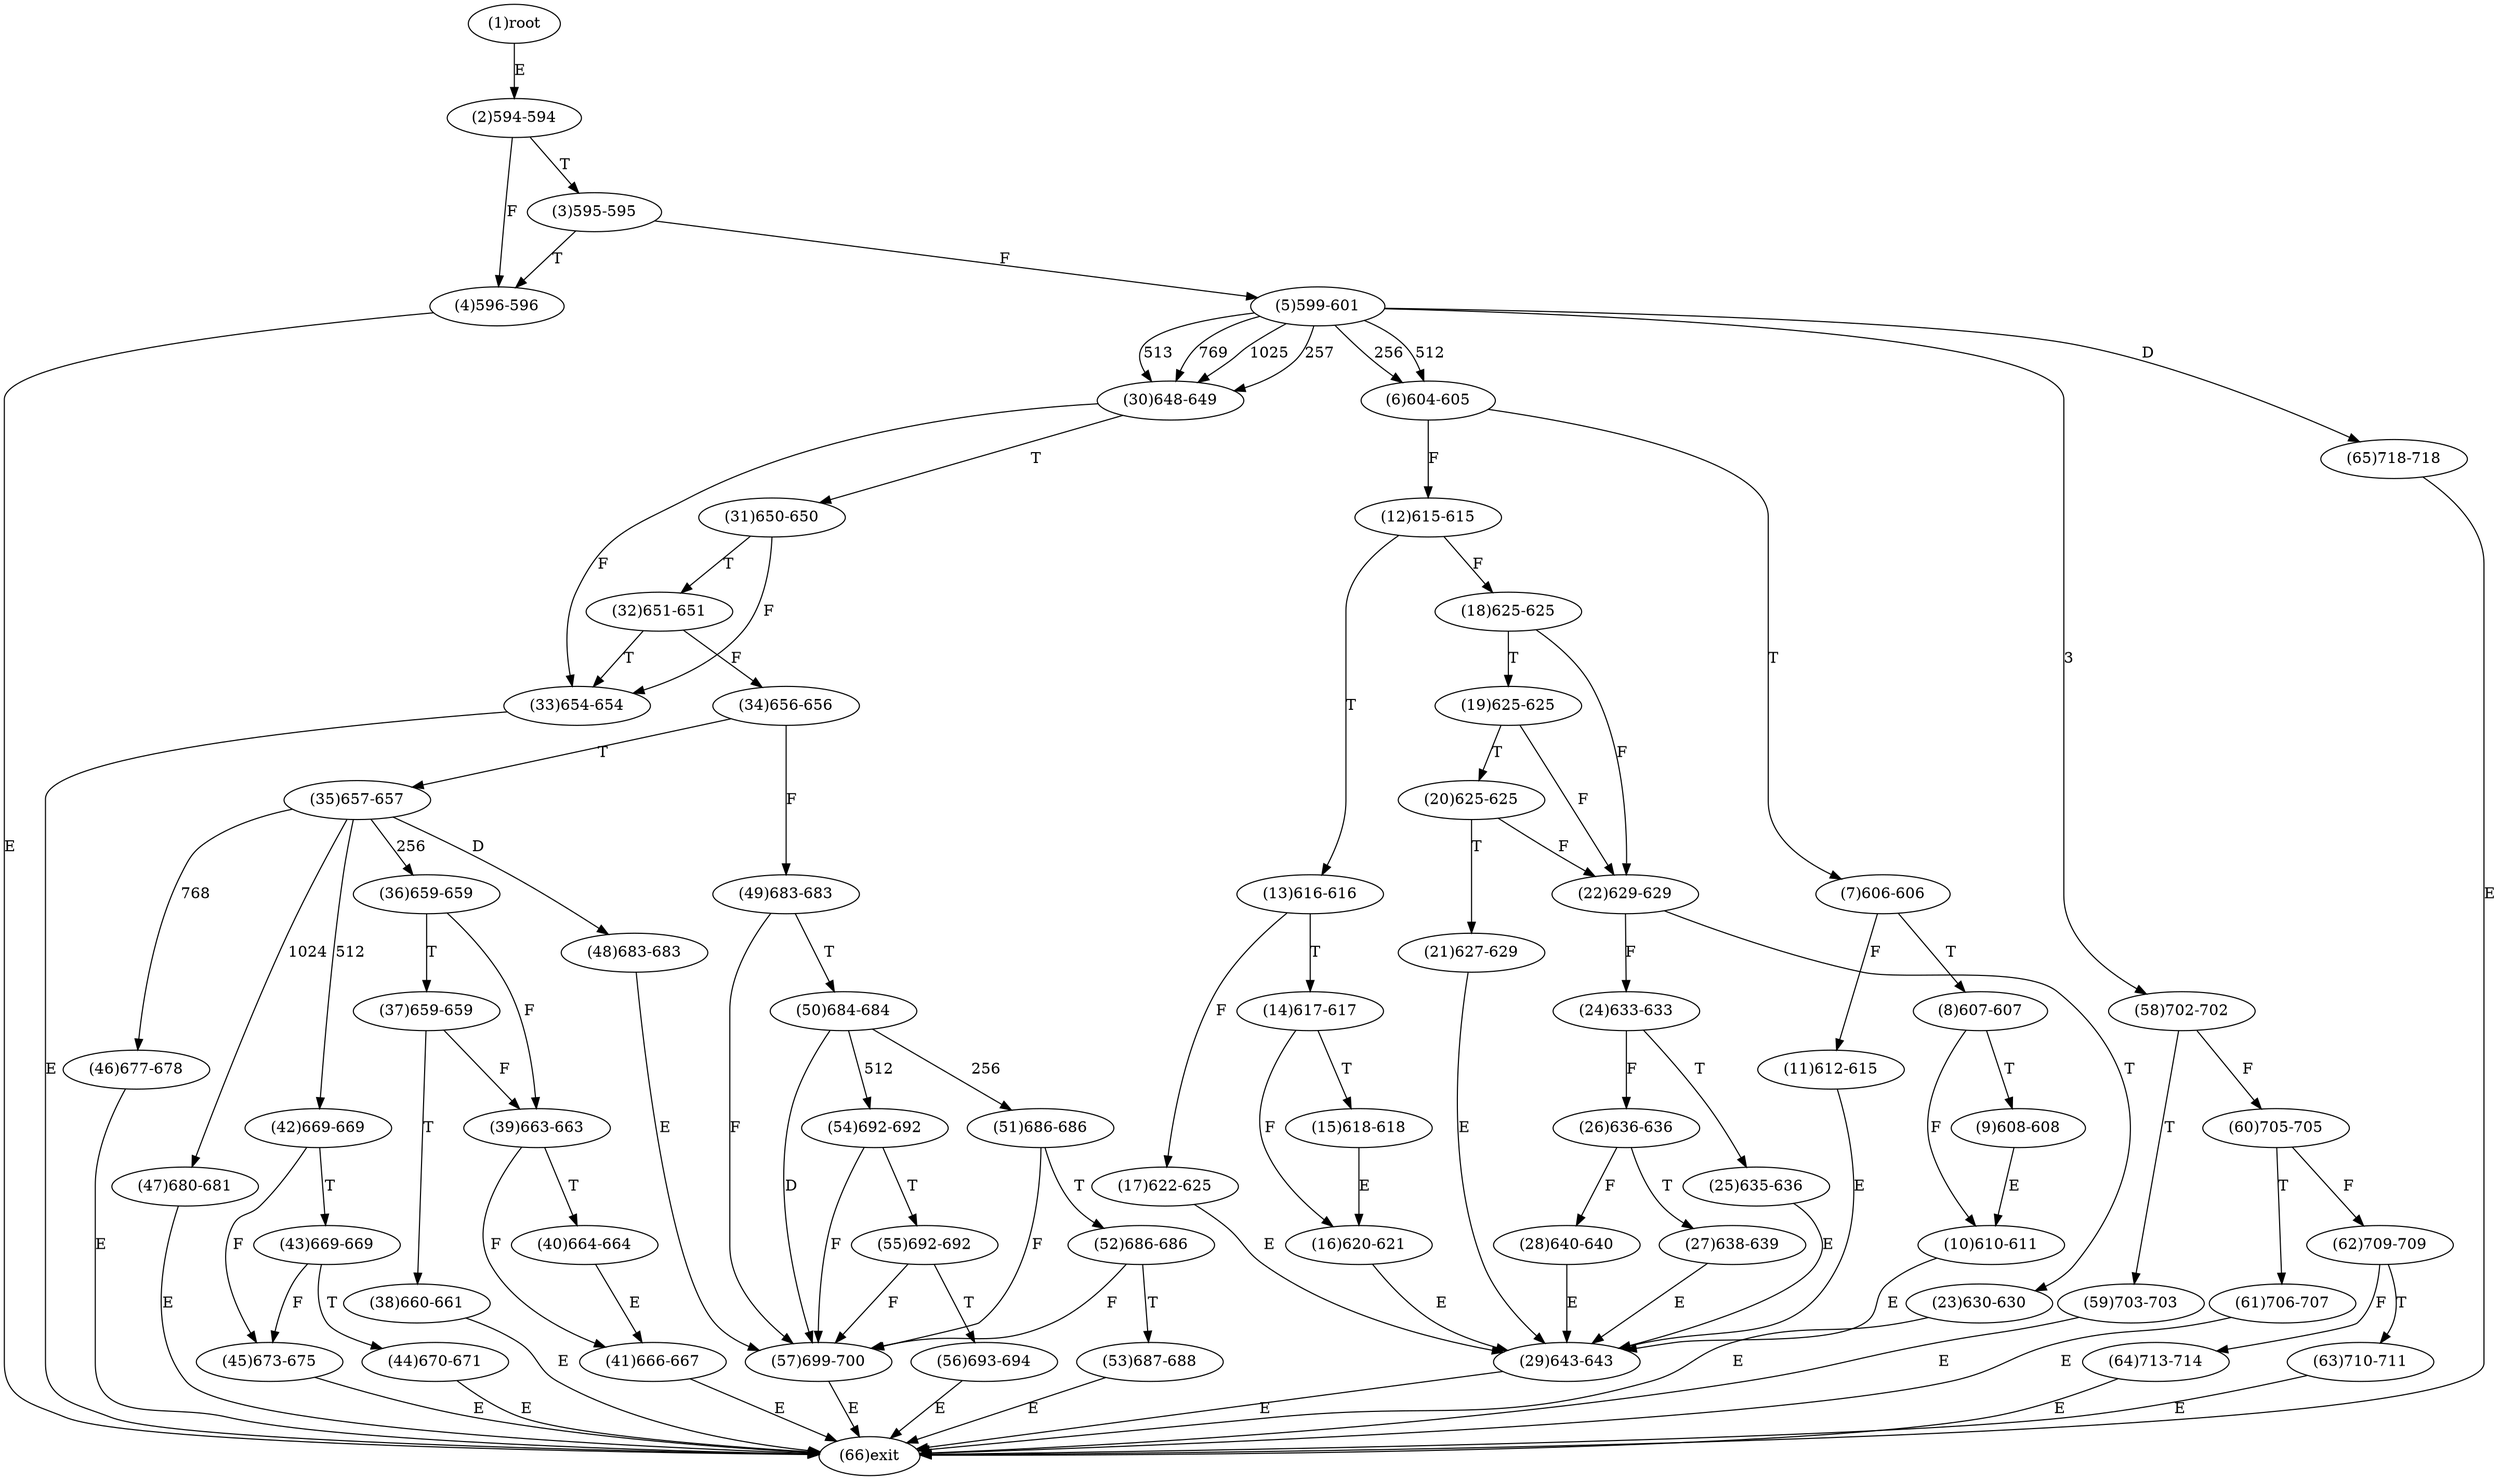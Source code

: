 digraph "" { 
1[ label="(1)root"];
2[ label="(2)594-594"];
3[ label="(3)595-595"];
4[ label="(4)596-596"];
5[ label="(5)599-601"];
6[ label="(6)604-605"];
7[ label="(7)606-606"];
8[ label="(8)607-607"];
9[ label="(9)608-608"];
10[ label="(10)610-611"];
11[ label="(11)612-615"];
12[ label="(12)615-615"];
13[ label="(13)616-616"];
14[ label="(14)617-617"];
15[ label="(15)618-618"];
17[ label="(17)622-625"];
16[ label="(16)620-621"];
19[ label="(19)625-625"];
18[ label="(18)625-625"];
21[ label="(21)627-629"];
20[ label="(20)625-625"];
23[ label="(23)630-630"];
22[ label="(22)629-629"];
25[ label="(25)635-636"];
24[ label="(24)633-633"];
27[ label="(27)638-639"];
26[ label="(26)636-636"];
29[ label="(29)643-643"];
28[ label="(28)640-640"];
31[ label="(31)650-650"];
30[ label="(30)648-649"];
34[ label="(34)656-656"];
35[ label="(35)657-657"];
32[ label="(32)651-651"];
33[ label="(33)654-654"];
38[ label="(38)660-661"];
39[ label="(39)663-663"];
36[ label="(36)659-659"];
37[ label="(37)659-659"];
42[ label="(42)669-669"];
43[ label="(43)669-669"];
40[ label="(40)664-664"];
41[ label="(41)666-667"];
46[ label="(46)677-678"];
47[ label="(47)680-681"];
44[ label="(44)670-671"];
45[ label="(45)673-675"];
51[ label="(51)686-686"];
50[ label="(50)684-684"];
49[ label="(49)683-683"];
48[ label="(48)683-683"];
55[ label="(55)692-692"];
54[ label="(54)692-692"];
53[ label="(53)687-688"];
52[ label="(52)686-686"];
59[ label="(59)703-703"];
58[ label="(58)702-702"];
57[ label="(57)699-700"];
56[ label="(56)693-694"];
63[ label="(63)710-711"];
62[ label="(62)709-709"];
61[ label="(61)706-707"];
60[ label="(60)705-705"];
64[ label="(64)713-714"];
65[ label="(65)718-718"];
66[ label="(66)exit"];
1->2[ label="E"];
2->4[ label="F"];
2->3[ label="T"];
3->5[ label="F"];
3->4[ label="T"];
4->66[ label="E"];
5->58[ label="3"];
5->6[ label="256"];
5->30[ label="257"];
5->6[ label="512"];
5->30[ label="513"];
5->30[ label="769"];
5->30[ label="1025"];
5->65[ label="D"];
6->12[ label="F"];
6->7[ label="T"];
7->11[ label="F"];
7->8[ label="T"];
8->10[ label="F"];
8->9[ label="T"];
9->10[ label="E"];
10->29[ label="E"];
11->29[ label="E"];
12->18[ label="F"];
12->13[ label="T"];
13->17[ label="F"];
13->14[ label="T"];
14->16[ label="F"];
14->15[ label="T"];
15->16[ label="E"];
16->29[ label="E"];
17->29[ label="E"];
18->22[ label="F"];
18->19[ label="T"];
19->22[ label="F"];
19->20[ label="T"];
20->22[ label="F"];
20->21[ label="T"];
21->29[ label="E"];
22->24[ label="F"];
22->23[ label="T"];
23->66[ label="E"];
24->26[ label="F"];
24->25[ label="T"];
25->29[ label="E"];
26->28[ label="F"];
26->27[ label="T"];
27->29[ label="E"];
28->29[ label="E"];
29->66[ label="E"];
30->33[ label="F"];
30->31[ label="T"];
31->33[ label="F"];
31->32[ label="T"];
32->34[ label="F"];
32->33[ label="T"];
33->66[ label="E"];
34->49[ label="F"];
34->35[ label="T"];
35->36[ label="256"];
35->42[ label="512"];
35->46[ label="768"];
35->47[ label="1024"];
35->48[ label="D"];
36->39[ label="F"];
36->37[ label="T"];
37->39[ label="F"];
37->38[ label="T"];
38->66[ label="E"];
39->41[ label="F"];
39->40[ label="T"];
40->41[ label="E"];
41->66[ label="E"];
42->45[ label="F"];
42->43[ label="T"];
43->45[ label="F"];
43->44[ label="T"];
44->66[ label="E"];
45->66[ label="E"];
46->66[ label="E"];
47->66[ label="E"];
48->57[ label="E"];
49->57[ label="F"];
49->50[ label="T"];
50->51[ label="256"];
50->54[ label="512"];
50->57[ label="D"];
51->57[ label="F"];
51->52[ label="T"];
52->57[ label="F"];
52->53[ label="T"];
53->66[ label="E"];
54->57[ label="F"];
54->55[ label="T"];
55->57[ label="F"];
55->56[ label="T"];
56->66[ label="E"];
57->66[ label="E"];
58->60[ label="F"];
58->59[ label="T"];
59->66[ label="E"];
60->62[ label="F"];
60->61[ label="T"];
61->66[ label="E"];
62->64[ label="F"];
62->63[ label="T"];
63->66[ label="E"];
64->66[ label="E"];
65->66[ label="E"];
}